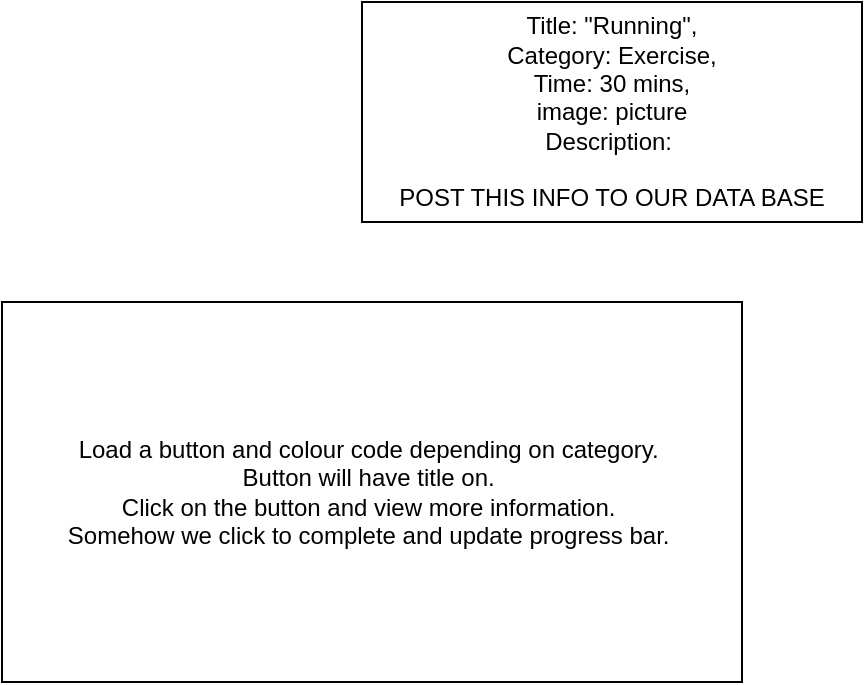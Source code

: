 <mxfile>
    <diagram id="erTIFT8VpWRJNZlr-4UT" name="Page-1">
        <mxGraphModel dx="861" dy="574" grid="1" gridSize="10" guides="1" tooltips="1" connect="1" arrows="1" fold="1" page="1" pageScale="1" pageWidth="827" pageHeight="1169" math="0" shadow="0">
            <root>
                <mxCell id="0"/>
                <mxCell id="1" parent="0"/>
                <mxCell id="2" value="Title: &quot;Running&quot;,&lt;br&gt;Category: Exercise,&lt;br&gt;Time: 30 mins,&lt;br&gt;image: picture&lt;br&gt;Description:&amp;nbsp;&lt;br&gt;&lt;br&gt;POST THIS INFO TO OUR DATA BASE" style="rounded=0;whiteSpace=wrap;html=1;" vertex="1" parent="1">
                    <mxGeometry x="250" y="70" width="250" height="110" as="geometry"/>
                </mxCell>
                <mxCell id="3" value="Load a button and colour code depending on category.&amp;nbsp;&lt;br&gt;Button will have title on.&amp;nbsp;&lt;br&gt;Click on the button and view more information.&amp;nbsp;&lt;br&gt;Somehow we click to complete and update progress bar.&amp;nbsp;" style="rounded=0;whiteSpace=wrap;html=1;" vertex="1" parent="1">
                    <mxGeometry x="70" y="220" width="370" height="190" as="geometry"/>
                </mxCell>
            </root>
        </mxGraphModel>
    </diagram>
</mxfile>